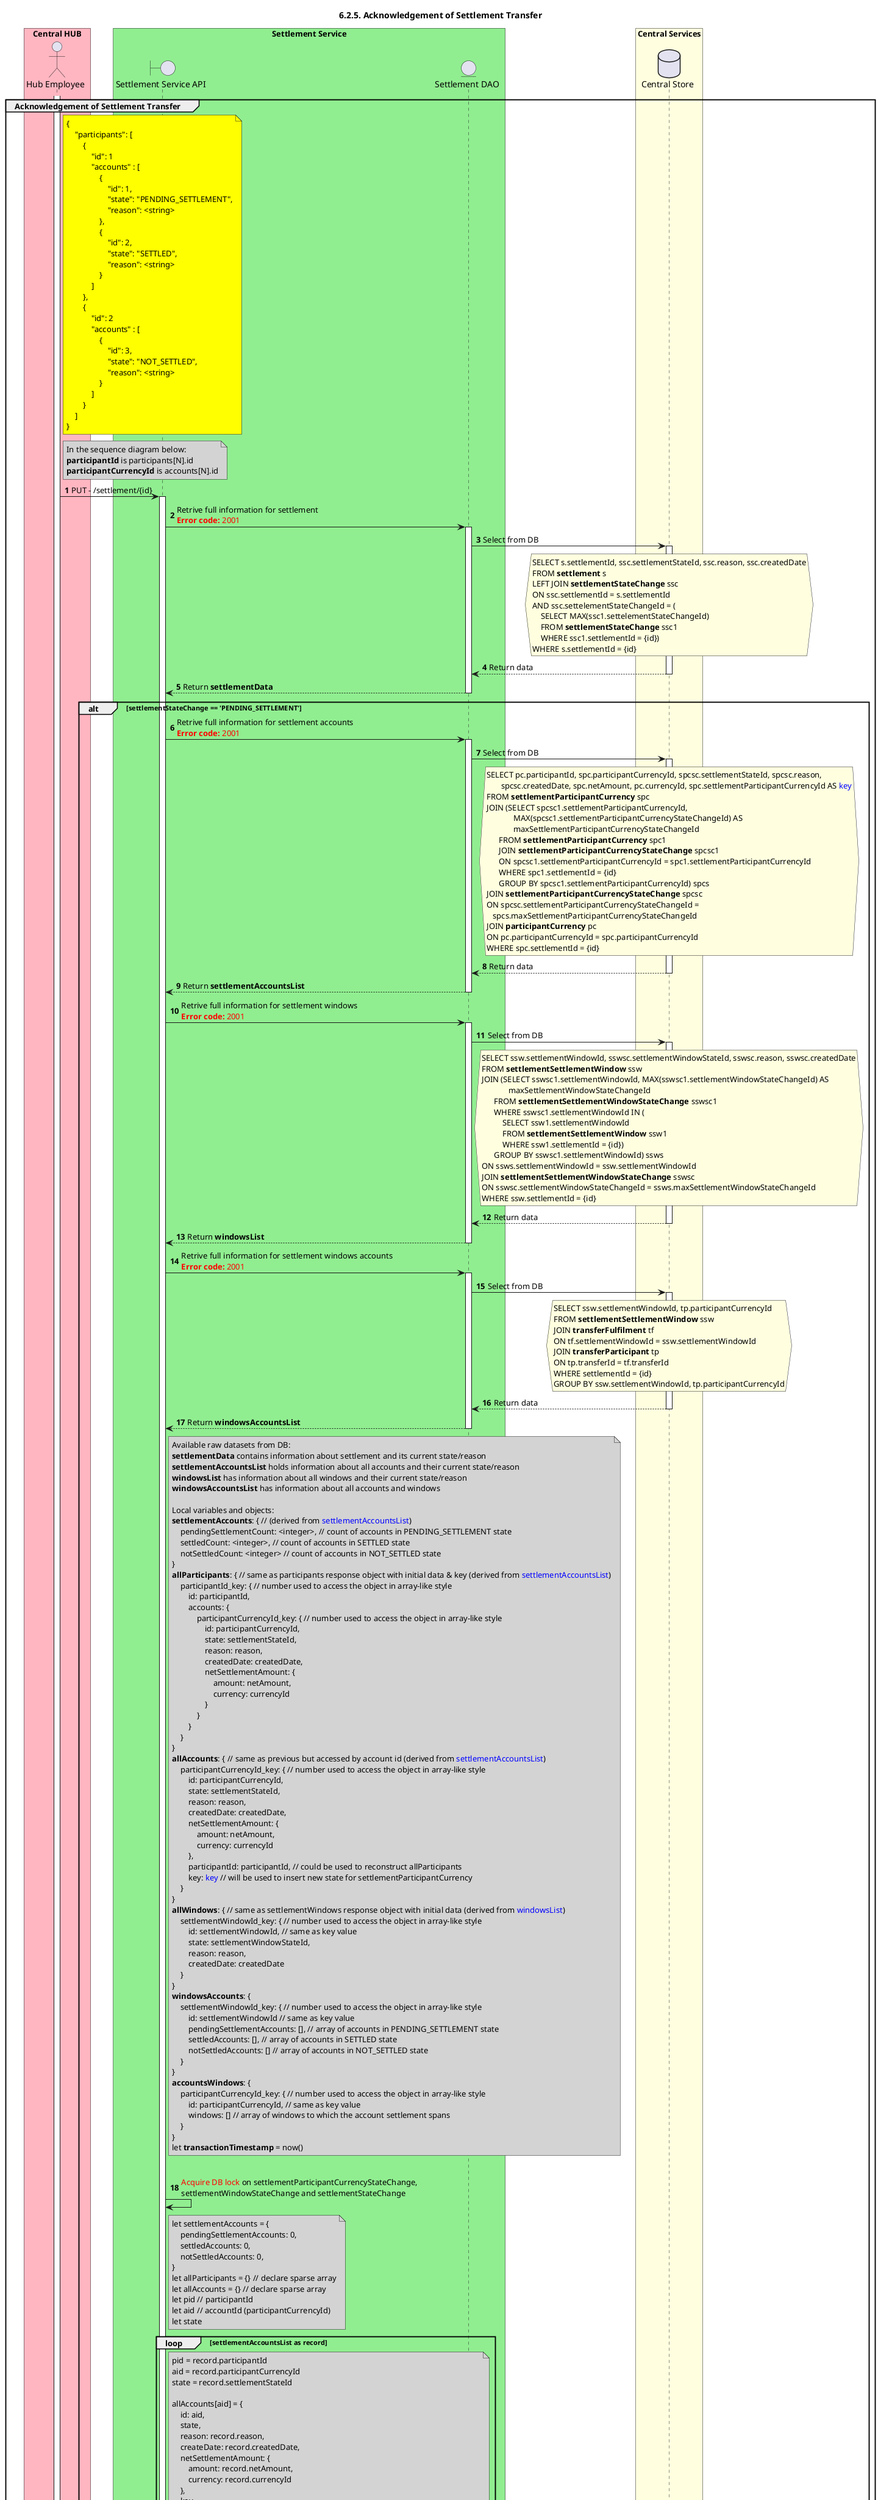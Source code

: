 @startuml
' declate title
title 6.2.5. Acknowledgement of Settlement Transfer
autonumber

' declare actors
actor "Hub Employee" as OPERATOR
boundary "Settlement Service API" as SSAPI
entity "Settlement DAO" as SETTLE_DAO
database "Central Store" as DB

box "Central HUB" #lightpink
    participant OPERATOR
end box

box "Settlement Service" #lightgreen
    participant SSAPI
    participant SETTLE_DAO
end box

box "Central Services" #lightyellow
    participant DB
end box

' start flow
group Acknowledgement of Settlement Transfer
    activate OPERATOR
    note right of OPERATOR #yellow
        {
            "participants": [
                {
                    "id": 1
                    "accounts" : [
                        {
                            "id": 1,
                            "state": "PENDING_SETTLEMENT",
                            "reason": <string>
                        },
                        {
                            "id": 2,
                            "state": "SETTLED",
                            "reason": <string>
                        }
                    ]
                },
                {
                    "id": 2
                    "accounts" : [
                        {
                            "id": 3,
                            "state": "NOT_SETTLED",
                            "reason": <string>
                        }
                    ]
                }
            ]
        }
    end note
    
    note right of OPERATOR #lightgray
        In the sequence diagram below:
        **participantId** is participants[N].id
        **participantCurrencyId** is accounts[N].id
    end note

    OPERATOR -> SSAPI: PUT - /settlement/{id}
    activate SSAPI
    SSAPI -> SETTLE_DAO: Retrive full information for settlement\n<color #FF0000><b>Error code:</b> 2001</color>
    activate SETTLE_DAO
    SETTLE_DAO -> DB: Select from DB
    activate DB
    hnote over DB #lightyellow
        SELECT s.settlementId, ssc.settlementStateId, ssc.reason, ssc.createdDate
        FROM **settlement** s
        LEFT JOIN **settlementStateChange** ssc
        ON ssc.settlementId = s.settlementId
        AND ssc.settelementStateChangeId = (
            SELECT MAX(ssc1.settelementStateChangeId)
            FROM **settlementStateChange** ssc1
            WHERE ssc1.settlementId = {id})
        WHERE s.settlementId = {id}
    end hnote
    SETTLE_DAO <-- DB: Return data
    deactivate DB
    SSAPI <-- SETTLE_DAO: Return **settlementData**
    deactivate SETTLE_DAO

    alt settlementStateChange == 'PENDING_SETTLEMENT'
        SSAPI -> SETTLE_DAO: Retrive full information for settlement accounts\n<color #FF0000><b>Error code:</b> 2001</color>
        activate SETTLE_DAO
        SETTLE_DAO -> DB: Select from DB
        activate DB
        hnote over DB #lightyellow
            SELECT pc.participantId, spc.participantCurrencyId, spcsc.settlementStateId, spcsc.reason,
                   spcsc.createdDate, spc.netAmount, pc.currencyId, spc.settlementParticipantCurrencyId AS <color #0000FF>key</color>
            FROM **settlementParticipantCurrency** spc
            JOIN (SELECT spcsc1.settlementParticipantCurrencyId, 
                         MAX(spcsc1.settlementParticipantCurrencyStateChangeId) AS
                         maxSettlementParticipantCurrencyStateChangeId
                  FROM **settlementParticipantCurrency** spc1
                  JOIN **settlementParticipantCurrencyStateChange** spcsc1
                  ON spcsc1.settlementParticipantCurrencyId = spc1.settlementParticipantCurrencyId
                  WHERE spc1.settlementId = {id}
                  GROUP BY spcsc1.settlementParticipantCurrencyId) spcs
            JOIN **settlementParticipantCurrencyStateChange** spcsc
            ON spcsc.settlementParticipantCurrencyStateChangeId =
               spcs.maxSettlementParticipantCurrencyStateChangeId
            JOIN **participantCurrency** pc
            ON pc.participantCurrencyId = spc.participantCurrencyId
            WHERE spc.settlementId = {id}
        end hnote
        SETTLE_DAO <-- DB: Return data
        deactivate DB
        SSAPI <-- SETTLE_DAO: Return **settlementAccountsList**
        deactivate SETTLE_DAO

        SSAPI -> SETTLE_DAO: Retrive full information for settlement windows\n<color #FF0000><b>Error code:</b> 2001</color>
        activate SETTLE_DAO
        SETTLE_DAO -> DB: Select from DB
        activate DB
        hnote over DB #lightyellow
            SELECT ssw.settlementWindowId, sswsc.settlementWindowStateId, sswsc.reason, sswsc.createdDate
            FROM **settlementSettlementWindow** ssw
            JOIN (SELECT sswsc1.settlementWindowId, MAX(sswsc1.settlementWindowStateChangeId) AS
                         maxSettlementWindowStateChangeId
                  FROM **settlementSettlementWindowStateChange** sswsc1
                  WHERE sswsc1.settlementWindowId IN (
                      SELECT ssw1.settlementWindowId
                      FROM **settlementSettlementWindow** ssw1
                      WHERE ssw1.settlementId = {id})
                  GROUP BY sswsc1.settlementWindowId) ssws
            ON ssws.settlementWindowId = ssw.settlementWindowId
            JOIN **settlementSettlementWindowStateChange** sswsc
            ON sswsc.settlementWindowStateChangeId = ssws.maxSettlementWindowStateChangeId
            WHERE ssw.settlementId = {id}
        end hnote
        SETTLE_DAO <-- DB: Return data
        deactivate DB
        SSAPI <-- SETTLE_DAO: Return **windowsList**
        deactivate SETTLE_DAO

        SSAPI -> SETTLE_DAO: Retrive full information for settlement windows accounts\n<color #FF0000><b>Error code:</b> 2001</color>
        activate SETTLE_DAO
        SETTLE_DAO -> DB: Select from DB
        activate DB
        hnote over DB #lightyellow
            SELECT ssw.settlementWindowId, tp.participantCurrencyId
            FROM **settlementSettlementWindow** ssw
            JOIN **transferFulfilment** tf
            ON tf.settlementWindowId = ssw.settlementWindowId
            JOIN **transferParticipant** tp
            ON tp.transferId = tf.transferId
            WHERE settlementId = {id}
            GROUP BY ssw.settlementWindowId, tp.participantCurrencyId
        end hnote
        SETTLE_DAO <-- DB: Return data
        deactivate DB
        SSAPI <-- SETTLE_DAO: Return **windowsAccountsList**
        deactivate SETTLE_DAO

        note right of SSAPI #lightgray
            Available raw datasets from DB:
            **settlementData** contains information about settlement and its current state/reason
            **settlementAccountsList** holds information about all accounts and their current state/reason
            **windowsList** has information about all windows and their current state/reason
            **windowsAccountsList** has information about all accounts and windows

            Local variables and objects:
            **settlementAccounts**: { // (derived from <color 0000FF>settlementAccountsList</color>)
                pendingSettlementCount: <integer>, // count of accounts in PENDING_SETTLEMENT state
                settledCount: <integer>, // count of accounts in SETTLED state
                notSettledCount: <integer> // count of accounts in NOT_SETTLED state
            }
            **allParticipants**: { // same as participants response object with initial data & key (derived from <color 0000FF>settlementAccountsList</color>)
                participantId_key: { // number used to access the object in array-like style
                    id: participantId,
                    accounts: {
                        participantCurrencyId_key: { // number used to access the object in array-like style
                            id: participantCurrencyId,
                            state: settlementStateId,
                            reason: reason,
                            createdDate: createdDate,
                            netSettlementAmount: {
                                amount: netAmount,
                                currency: currencyId
                            }
                        }
                    }
                }
            }
            **allAccounts**: { // same as previous but accessed by account id (derived from <color 0000FF>settlementAccountsList</color>)
                participantCurrencyId_key: { // number used to access the object in array-like style
                    id: participantCurrencyId,
                    state: settlementStateId,
                    reason: reason,
                    createdDate: createdDate,
                    netSettlementAmount: {
                        amount: netAmount,
                        currency: currencyId
                    },
                    participantId: participantId, // could be used to reconstruct allParticipants
                    key: <color 0000FF>key</color> // will be used to insert new state for settlementParticipantCurrency
                }
            }
            **allWindows**: { // same as settlementWindows response object with initial data (derived from <color 0000FF>windowsList</color>)
                settlementWindowId_key: { // number used to access the object in array-like style
                    id: settlementWindowId, // same as key value
                    state: settlementWindowStateId, 
                    reason: reason, 
                    createdDate: createdDate
                }
            }
            **windowsAccounts**: {
                settlementWindowId_key: { // number used to access the object in array-like style
                    id: settlementWindowId // same as key value
                    pendingSettlementAccounts: [], // array of accounts in PENDING_SETTLEMENT state
                    settledAccounts: [], // array of accounts in SETTLED state
                    notSettledAccounts: [] // array of accounts in NOT_SETTLED state
                }
            }
            **accountsWindows**: {
                participantCurrencyId_key: { // number used to access the object in array-like style
                    id: participantCurrencyId, // same as key value
                    windows: [] // array of windows to which the account settlement spans
                }
            }
            let **transactionTimestamp** = now()
        end note
        |||
        SSAPI -> SSAPI: <color FF0000>Acquire DB lock</color> on settlementParticipantCurrencyStateChange,\nsettlementWindowStateChange and settlementStateChange
        note right of SSAPI #lightgray
            let settlementAccounts = {
                pendingSettlementAccounts: 0,
                settledAccounts: 0,
                notSettledAccounts: 0,
            }
            let allParticipants = {} // declare sparse array
            let allAccounts = {} // declare sparse array
            let pid // participantId
            let aid // accountId (participantCurrencyId)
            let state
        end note
        loop settlementAccountsList as record
            note right of SSAPI #lightgray
                pid = record.participantId
                aid = record.participantCurrencyId
                state = record.settlementStateId

                allAccounts[aid] = {
                    id: aid,
                    state,
                    reason: record.reason,
                    createDate: record.createdDate,
                    netSettlementAmount: {
                        amount: record.netAmount,
                        currency: record.currencyId
                    },
                    key
                }
                allParticipants[pid] = allParticipants[pid] ? allParticipants[pid] : {id: pid, accounts: {}}
                allParticipants[pid].accounts[aid] = allAccounts[aid]
            end note
            alt state == 'PENDING_SETTLEMENT'
                note right of SSAPI #lightgray
                    settlementAccounts.pendingSettlementCount++
                end note
            else state == 'SETTLED'
                note right of SSAPI #lightgray
                    settlementAccounts.settledCount++
                end note
            else state == 'NOT_SETTLED'
                note right of SSAPI #lightgray
                    settlementAccounts.notSettledCount++
                end note
            end
        end 
        |||
        note right of SSAPI #lightgray
            let allWindows = {} // declare sparse array
            let wid // settlementWindowId
        end note
        loop windowsList as record
            note right of SSAPI #lightgray
                wid = record.settlementWindowId
                state = record.settlementWindowStateId

                allWindows[wid] = {
                    id: wid,
                    state,
                    reason: record.reason,
                    createDate: record.createdDate
                }
            end note
        end 
        |||
        note right of SSAPI #lightgray
            let windowsAccounts = {} // declare sparse array
            let accountsWindows = {} // declare sparse array
        end note
        loop windowsAccountsList as record
            note right of SSAPI #lightgray
                wid = record.settlementWindowId
                aid = record.participantCurrencyId
                state = allAccounts[aid]

                accountsWindows[aid] = accountsWindows[aid] ? accountsWindows[aid] : {
                    id: aid,
                    windows: []
                }
                accountsWindows[aid].windows.push(wid)

                windowsAccounts[wid] = windowsAccounts[wid] ? windowsAccounts[wid] : {
                    id: wid, 
                    pendingSettlementAccounts: [],
                    settledAccounts: [],
                    notSettledAccounts: []
                }
            end note
            alt state == 'PENDING_SETTLEMENT'
                note right of SSAPI #lightgray
                    windowsAccounts[wid].pendingSettlementAccounts.push(aid)
                end note
            else state == 'SETTLED'
                note right of SSAPI #lightgray
                    windowsAccounts[wid].settledAccounts.push(aid)
                end note
            else state == 'NOT_SETTLED'
                note right of SSAPI #lightgray
                    windowsAccounts[wid].notSettledAccounts.push(aid)
                end note
            end
        end 
        |||
        note right of SSAPI #lightgray
            Available objects after the setup:
            **settlementAccounts** is used for tracing settlement state and state transition allowance
            **allParticipants** is used for tracing participant/account state and state transition
            **allAccounts** is helper object, same as previous, providing direct access to account by id
            **allWindows** has window information for all windows in the settlement
            **windowsAccounts** is used for tracing settlement window state and state transition allowance
            **accountsWindows** is helper object to show the list of windows to which settlement account spans

            Now we are ready to process the **payload**:
            **participants** = [] // part of the response object that lists the affected participants and respective accounts
            **affectedWindows** = [] // array of the affected windows
            **settlementParticipantCurrencyStateChange** = [] // array to collect inserts to the table
            **processedAccounts** = [] // array to log processed accounts and restrict subsequent processing
            let **pi** // declare participant index
            let **ai** // declare account index
            let **participant** -- declare pointer to current participant in the //response object//
            let **participantPayload** -- declare pointer to current participant in the //payload object//
            let **accountPayload** -- declare pointer to current account in the //payload object//
        end note
        |||
        loop let p IN payload.participants
            note right of SSAPI #lightgray
                participantPayload = payload.participants[p]
                participants.push({id: participantPayload.id, accounts: []})
                pi = participants.length - 1
                participant = participants[pi]
            end note
            loop let a IN participantPayload.accounts
                note right of SSAPI #lightgray
                    accountPayload = participantPayload.accounts[a]
                end note
                alt allAccounts[accountPayload.id] == undefined
                    note right of SSAPI #lightgray
                        participant.accounts.push({
                            id: accountPayload.id,
                            errorInformation: {
                                errorCode: <integer>,
                                errorDescription: 'Account not found'
                            }
                        })
                    end note
                else processedAccounts.indexOf(accountPayload.id)
                    note right of SSAPI #lightgray
                        participant.accounts.push({
                            id: accountPayload.id,
                            errorInformation: {
                                errorCode: <integer>,
                                errorDescription: 'Account already processed once'
                            }
                        })
                    end note
                else allAccounts[account.id].state == 'PENDING_SETTLEMENT'
                    alt accountPayload.state == 'PENDING_SETTLEMENT' // allowed
                        note right of SSAPI #lightgray
                            processedAccounts.push(accountPayload.id)
                            participant.accounts.push({
                                id: accountPayload.id,
                                state: accountPayload.state,
                                reason: accountPayload.reason,
                                createdDate: transactionTimestamp,
                                netSettlementAmount: allAccounts[accountPayload.id].netSettlementAmount
                            })
                            settlementParticipantCurrencyStateChange.push({
                                settlementParticipantCurrencyId: allAccounts[accountPayload.id].key,
                                settlementStateId: accountPayload.state,
                                reason: accountPayload.reason
                            })
                        end note
                    else accountPayload.state == 'SETTLED' // allowed
                        note right of SSAPI #lightgray
                            processedAccounts.push(accountPayload.id)
                            participant.accounts.push({
                                id: accountPayload.id,
                                state: accountPayload.state,
                                reason: accountPayload.reason,
                                createdDate: transactionTimestamp,
                                netSettlementAmount: allAccounts[accountPayload.id].netSettlementAmount
                            })
                            settlementParticipantCurrencyStateChange.push({
                                settlementParticipantCurrencyId: allAccounts[accountPayload.id].key,
                                settlementStateId: accountPayload.state,
                                reason: accountPayload.reason
                            })
                            settlementAccounts.pendingSettlementCount--
                            settlementAccounts.settledCount++
                            allAccounts[accountPayload.id].state = accountPayload.state
                            allAccounts[accountPayload.id].reason = accountPayload.reason
                            allAccounts[accountPayload.id].createdDate = currentTimestamp
                            //allParticipants[participantPayload.id].accounts[accountPayload.id].state = accountPayload.state//
                            //allParticipants[participantPayload.id].accounts[accountPayload.id].reason = accountPayload.reason//
                            //allParticipants[participantPayload.id].accounts[accountPayload.id].createdDate = currentTimestamp//
                            let settlementWindowId
                        end note
                        loop let aw IN accountsWindows[accountPayload.id].windows
                            note right of SSAPI #lightgray
                                settlementWindowId = accountsWindows[accountPayload.id].windows[aw]
                                _.remove(windowsAccounts[settlementWindowId].pendingSettlementAccounts, (value) => {
                                    value == accountPayload.id
                                }
                                windowsAccounts[settlementWindowId].settledAccounts.push(accountPayload.id)

                                if (affectedWindows.indexOf(settlementWindowId) < 0) {
                                    affectedWindows.push(settlementWindowId)
                                }
                            end note
                        end
                    else accountPayload.state == 'NOT_SETTLED' // conditional
                        note right of SSAPI #lightgray
                            let settlementWindowId
                            let windowAccount
                            let isAllowed = true
                        end note
                        loop let aw IN accountsWindows[accountPayload.id].windows
                            note right of SSAPI #lightgray
                                settlementWindowId = accountsWindows[accountPayload.id].windows[aw]
                                if (windowsAccounts[settlementWindowId].settledCount) > 0 {
                                    isAllowed = false
                                }
                            end note
                        end
                        alt isAllowed == false
                            note right of SSAPI #lightgray
                                processedAccounts.push(accountPayload.id)
                                participant.accounts.push({
                                    id: accountPayload.id,
                                    errorInformation: {
                                        errorCode: <integer>,
                                        errorDescription: 'NOT_SETTLED can not be set when there is a settled account within a window'
                                    }
                                })
                            end note
                        else isAllowed == true
                            loop let aw IN accountsWindows[accountPayload.id].windows
                                note right of SSAPI #lightgray
                                    settlementWindowId = accountsWindows[accountPayload.id].windows[aw]
                                end note
                                loop let wa IN windowsAccounts[settlementWindowId].pendingSettlementAccounts
                                    note right of SSAPI #lightgray
                                        windowAccount = windowsAccounts[settlementWindowId].pendingSettlementAccounts[wa]
                                        processedAccounts.push(windowAccount)
                                    end note
                                    opt participants[allAccounts[windowAccount].participantId] == undefined
                                        note right of SSAPI #lightgray
                                            participants[allAccounts[windowAccount].participantId] = {
                                                id: allAccounts[windowAccount].participantId,
                                                accounts: []
                                            }
                                        end note
                                    end
                                    note right of SSAPI #lightgray
                                        participant = participants[allAccounts[windowAccount].participantId]
                                    end note
                                    opt participant.accounts[windowAccount] != undefined
                                        note right of SSAPI #lightgray
                                            _.remove(participant.accounts[windowAccount], (value) => {
                                                value == participant.accounts[windowAccount]
                                            }
                                        end note
                                    end
                                    note right of SSAPI #lightgray
                                        participant.accounts.push({
                                            id: windowAccount,
                                            state: accountPayload.state,
                                            reason: accountPayload.reason,
                                            createdDate: transactionTimestamp,
                                            netSettlementAmount: allAccounts[windowAccount].netSettlementAmount
                                        })
                                        settlementParticipantCurrencyStateChange.push({
                                            settlementParticipantCurrencyId: allAccounts[windowAccount].key,
                                            settlementStateId: accountPayload.state,
                                            reason: accountPayload.reason
                                        })
                                        settlementAccounts.pendingSettlementCount--
                                        settlementAccounts.notSettledCount++
                                        allAccounts[windowAccount].state = accountPayload.state
                                        allAccounts[windowAccount].reason = accountPayload.reason
                                        allAccounts[windowAccount].createdDate = currentTimestamp
                                        //allParticipants[allAccounts[windowAccount].participantId].accounts[windowAccount].state = accountPayload.state//
                                        //allParticipants[allAccounts[windowAccount].participantId].accounts[windowAccount].reason = accountPayload.reason//
                                        //allParticipants[allAccounts[windowAccount].participantId].accounts[windowAccount].createdDate = currentTimestamp//
                                    end note
                                end
                            end
                        end
                    end
                end
                note right of SSAPI #lightgray
                    
                end note







                |||
                |||
                |||
                SSAPI -> SSAPI: accountIsFound = false
                loop spcStateChangeList as record
                    alt participant.participantId == record.participantId\nand account.participantCurrencyId == record.participantCurrencyId
                        SSAPI -> SSAPI: accountIsFound = true
                        alt record.settlementStateId == 'PENDING_SETTLEMENT'
                            SSAPI -> SSAPI: settlementParticipantCurrencyIdList.push({\n    participantCurrencyId: record.settlementParticipantCurrencyId,\n    reason: 'string'\n})
                            SSAPI -> SSAPI: participantList[participantList.length-1].accounts\n.push({\n    participantCurrencyId: account.participantCurrencyId,\n    reason: 'string',\n    state: 'SETTLED',\n    netSettlementAmount: {\n        amount: record.netAmount\n        currency: record.currencyId\n    }\n})
                        else record.settlementStateId == 'SETTLED'
                            SSAPI -> SSAPI: participantList[participantList.length-1].accounts\n.push({\n    participantCurrencyId: account.participantCurrencyId,\n    errorInformation: {\n        errorCode: 'code',\n        errorDescription: 'Already settled'\n    }\n})
                        end
                        |||
                    end
                    |||
                end
                opt accountIsFound == false
                    SSAPI -> SSAPI: participantList[participantList.length-1].accounts\n.push({\n    participantCurrencyId: account.participantCurrencyId,\n    errorInformation: {\n        errorCode: 'code',\n        errorDescription: 'Account not found'\n    }\n})
                end
                |||
            end
        end
        group <color #blue>DB TRANSACTION</color>
            loop settlementParticipantCurrencyIdList as record
                SSAPI -> SETTLE_DAO: Change settlement participant currency state
                activate SETTLE_DAO
                SETTLE_DAO -> DB: Insert new state 'SETTLED' and record.reason\n<color #FF0000><b>Error code:</b> 2001</color>
                activate DB
                hnote over DB #lightyellow
                    settlementParticipantCurrencyStateChange
                end hnote
                deactivate DB
                deactivate SETTLE_DAO
            end
        end



        SSAPI -> SETTLE_DAO: Get list of all NOT_SETTELED or PENDING_SETTLEMENT\nparticipantCurrencies in settlement
        activate SETTLE_DAO
        SETTLE_DAO -> DB: Retrive list\n<color #FF0000><b>Error code:</b> 2001</color>
        activate DB
        hnote over DB #lightyellow
            SELECT spc.participantCurrencyId
            FROM **settlementParticipantCurrency** spc
            JOIN (SELECT spc.settlementParticipantCurrencyId, 
                         MAX(settlementParticipantCurrencyStateChangeId) AS
                         maxSettlementParticipantCurrencyStateChangeId
                  FROM **settlementParticipantCurrencyStateChange** spcsc
                  JOIN **settlementParticipantCurrency** spc
                  ON spc.settlementParticipantCurrencyId = spcsc.settlementParticipantCurrencyId
                  WHERE spc.settlementId = {id}) AS mx
            ON mx.settlementParticipantCurrencyId = spc.settlementParticipantCurrencyId
            JOIN **settlementParticipantCurrencyStateChange** spcsc
            ON spcsc.settlementParticipantCurrencyStateChangeId = 
               mx.maxSettlementParticipantCurrencyStateChangeId
            WHERE spc.settlementId = {id}
            AND spcsc.settlementStateId != 'SETTLED'
        end hnote
        SETTLE_DAO <-- DB: Return list
        deactivate DB
        SSAPI <-- SETTLE_DAO: Return **settlementParticipantCurrencyList**
        deactivate SETTLE_DAO

        group Settle settlementWindows
            SSAPI -> SSAPI: allWindowsList = []\nnotSettledWindowsList = []
            loop settlementWindowsParticipantCurrencyList as window
                opt window.settlementWindowId NOT IN allWindowsList
                    SSAPI -> SSAPI: allWindowsList.push(window.settlementWindowId)
                end
                loop settlementParticipantCurrencyList as pc
                    opt pc.participantCurrencyId == window.participantCurrencyId
                        SSAPI -> SSAPI: notSettledWindowsList.push(window.settlementWindowId)
                    end
                end
            end
            SSAPI -> SSAPI: settledWindowsList = _.difference(allWindowsList, notSettledWindowsList)

            group <color #blue>DB TRANSACTION</color>
                loop settledWindowsList as record
                    SSAPI -> SETTLE_DAO: Change settlement window state for record.settlementWindowId
                    activate SETTLE_DAO
                    SETTLE_DAO -> DB: Insert new state 'SETTLED'\n<color #FF0000><b>Error code:</b> 2001</color>
                    activate DB
                    hnote over DB #lightyellow
                        settlementWindowStateChange
                    end hnote
                    deactivate DB
                    deactivate SETTLE_DAO
                end
            end
        end

        ' construct settlementWindows
        ' check if all settlementWindows are SETTLED and if yes {
        '     SETTLE the settlement (update database)
        '     set settlement.state = SETTLED
        ' } else {get settlement state from database}
        ' return the result

    else settlementStateChange IN ['NOT_SETTLED', 'SETTLED']
        ' return {id, state}
        |||
    end

    note left of SSAPI #lightyellow
        [
          {
            "id": 0,
            "state": <enum>,
            "createdDate": <date>,
            "settlementWindows": [
              [
                {
                  "id": 0,
                  "state": <enum>,
                  "reason": <string>,
                  "createdDate": <date>
                }
              ]
            ],
            "participants": [
              {
                "id": 0,
                "accounts": [
                  {
                    "id": 1,
                    "state": "SETTLED",
                    "reason": <string>,
                    "createdDate": <date>,
                    "netSettlementAmount": {
                      "amount": 0,
                      "currency": <enum>
                    }
                  },
                  {
                    "id": 2,
                    "state": "SETTLED",
                    "reason": <string>,
                    "createdDate": <date>,
                    "netSettlementAmount": {
                      "amount": 0,
                      "currency": <enum>
                    },
                    "errorInformation": {
                      "errorCode": 8001,
                      "errorDescription": <string>
                    }
                  }
                ]
              }
            ]
          }
        ]
    end note
    deactivate SSAPI
end
@enduml
